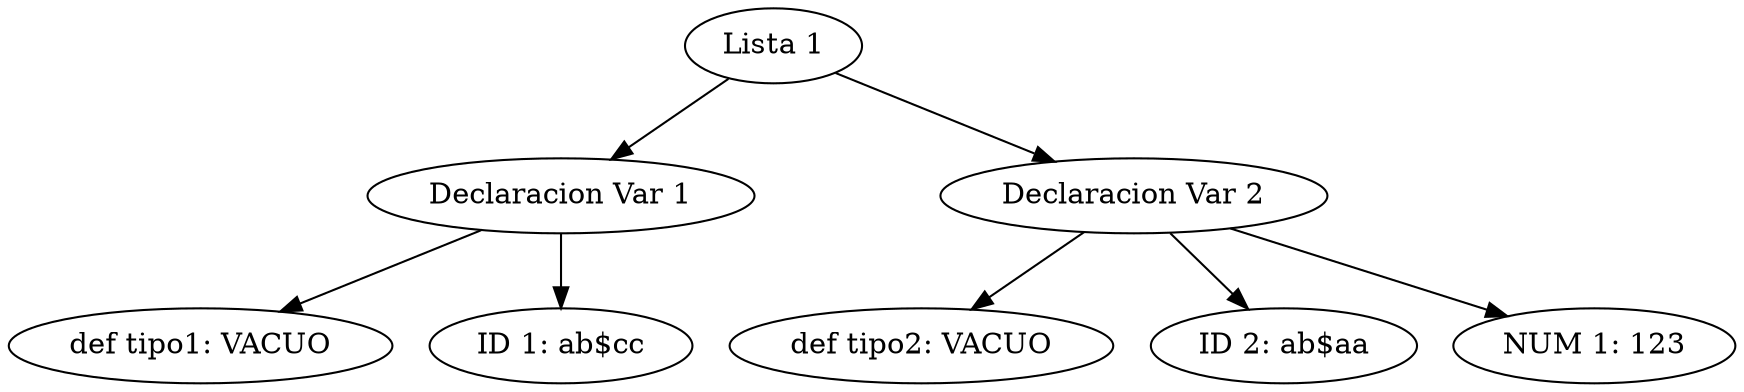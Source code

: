 digraph G {
	"Lista 1" -> "Declaracion Var 1"
	"Declaracion Var 1" -> "def tipo1: VACUO" 
	"Declaracion Var 1" -> "ID 1: ab$cc" 
	"Lista 1" -> "Declaracion Var 2"
	"Declaracion Var 2" -> "def tipo2: VACUO" 
	"Declaracion Var 2" -> "ID 2: ab$aa" 
	"Declaracion Var 2" -> "NUM 1: 123" 
}